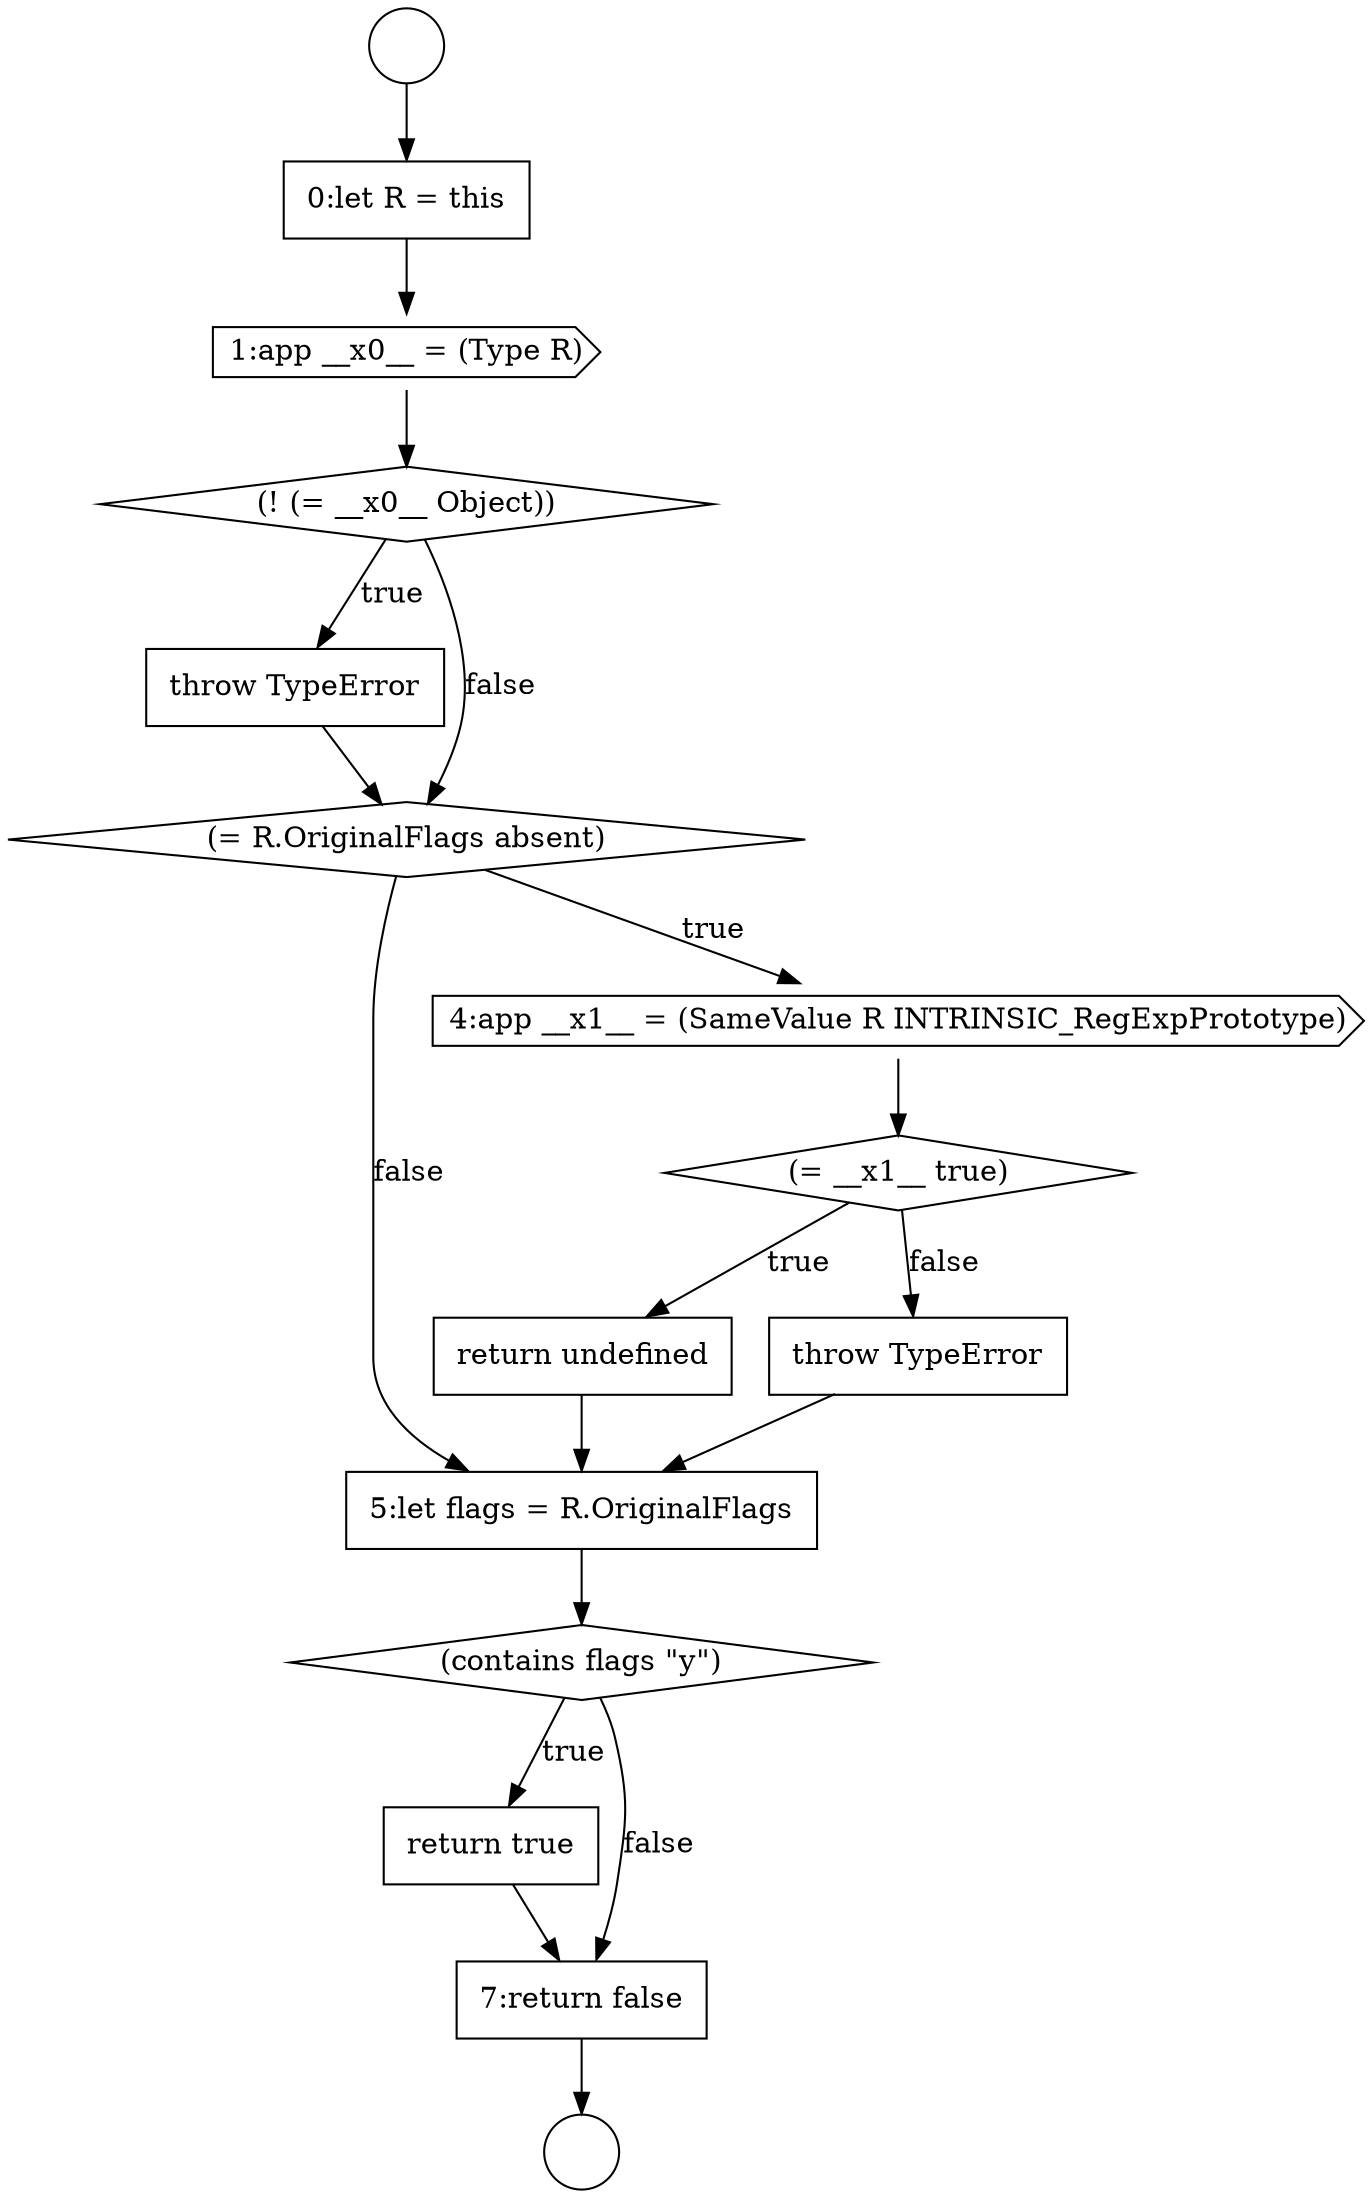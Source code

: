 digraph {
  node14396 [shape=none, margin=0, label=<<font color="black">
    <table border="0" cellborder="1" cellspacing="0" cellpadding="10">
      <tr><td align="left">return true</td></tr>
    </table>
  </font>> color="black" fillcolor="white" style=filled]
  node14391 [shape=diamond, label=<<font color="black">(= __x1__ true)</font>> color="black" fillcolor="white" style=filled]
  node14387 [shape=diamond, label=<<font color="black">(! (= __x0__ Object))</font>> color="black" fillcolor="white" style=filled]
  node14395 [shape=diamond, label=<<font color="black">(contains flags &quot;y&quot;)</font>> color="black" fillcolor="white" style=filled]
  node14392 [shape=none, margin=0, label=<<font color="black">
    <table border="0" cellborder="1" cellspacing="0" cellpadding="10">
      <tr><td align="left">return undefined</td></tr>
    </table>
  </font>> color="black" fillcolor="white" style=filled]
  node14388 [shape=none, margin=0, label=<<font color="black">
    <table border="0" cellborder="1" cellspacing="0" cellpadding="10">
      <tr><td align="left">throw TypeError</td></tr>
    </table>
  </font>> color="black" fillcolor="white" style=filled]
  node14394 [shape=none, margin=0, label=<<font color="black">
    <table border="0" cellborder="1" cellspacing="0" cellpadding="10">
      <tr><td align="left">5:let flags = R.OriginalFlags</td></tr>
    </table>
  </font>> color="black" fillcolor="white" style=filled]
  node14384 [shape=circle label=" " color="black" fillcolor="white" style=filled]
  node14397 [shape=none, margin=0, label=<<font color="black">
    <table border="0" cellborder="1" cellspacing="0" cellpadding="10">
      <tr><td align="left">7:return false</td></tr>
    </table>
  </font>> color="black" fillcolor="white" style=filled]
  node14385 [shape=none, margin=0, label=<<font color="black">
    <table border="0" cellborder="1" cellspacing="0" cellpadding="10">
      <tr><td align="left">0:let R = this</td></tr>
    </table>
  </font>> color="black" fillcolor="white" style=filled]
  node14389 [shape=diamond, label=<<font color="black">(= R.OriginalFlags absent)</font>> color="black" fillcolor="white" style=filled]
  node14383 [shape=circle label=" " color="black" fillcolor="white" style=filled]
  node14393 [shape=none, margin=0, label=<<font color="black">
    <table border="0" cellborder="1" cellspacing="0" cellpadding="10">
      <tr><td align="left">throw TypeError</td></tr>
    </table>
  </font>> color="black" fillcolor="white" style=filled]
  node14386 [shape=cds, label=<<font color="black">1:app __x0__ = (Type R)</font>> color="black" fillcolor="white" style=filled]
  node14390 [shape=cds, label=<<font color="black">4:app __x1__ = (SameValue R INTRINSIC_RegExpPrototype)</font>> color="black" fillcolor="white" style=filled]
  node14392 -> node14394 [ color="black"]
  node14388 -> node14389 [ color="black"]
  node14385 -> node14386 [ color="black"]
  node14397 -> node14384 [ color="black"]
  node14394 -> node14395 [ color="black"]
  node14390 -> node14391 [ color="black"]
  node14391 -> node14392 [label=<<font color="black">true</font>> color="black"]
  node14391 -> node14393 [label=<<font color="black">false</font>> color="black"]
  node14389 -> node14390 [label=<<font color="black">true</font>> color="black"]
  node14389 -> node14394 [label=<<font color="black">false</font>> color="black"]
  node14387 -> node14388 [label=<<font color="black">true</font>> color="black"]
  node14387 -> node14389 [label=<<font color="black">false</font>> color="black"]
  node14396 -> node14397 [ color="black"]
  node14386 -> node14387 [ color="black"]
  node14395 -> node14396 [label=<<font color="black">true</font>> color="black"]
  node14395 -> node14397 [label=<<font color="black">false</font>> color="black"]
  node14393 -> node14394 [ color="black"]
  node14383 -> node14385 [ color="black"]
}
